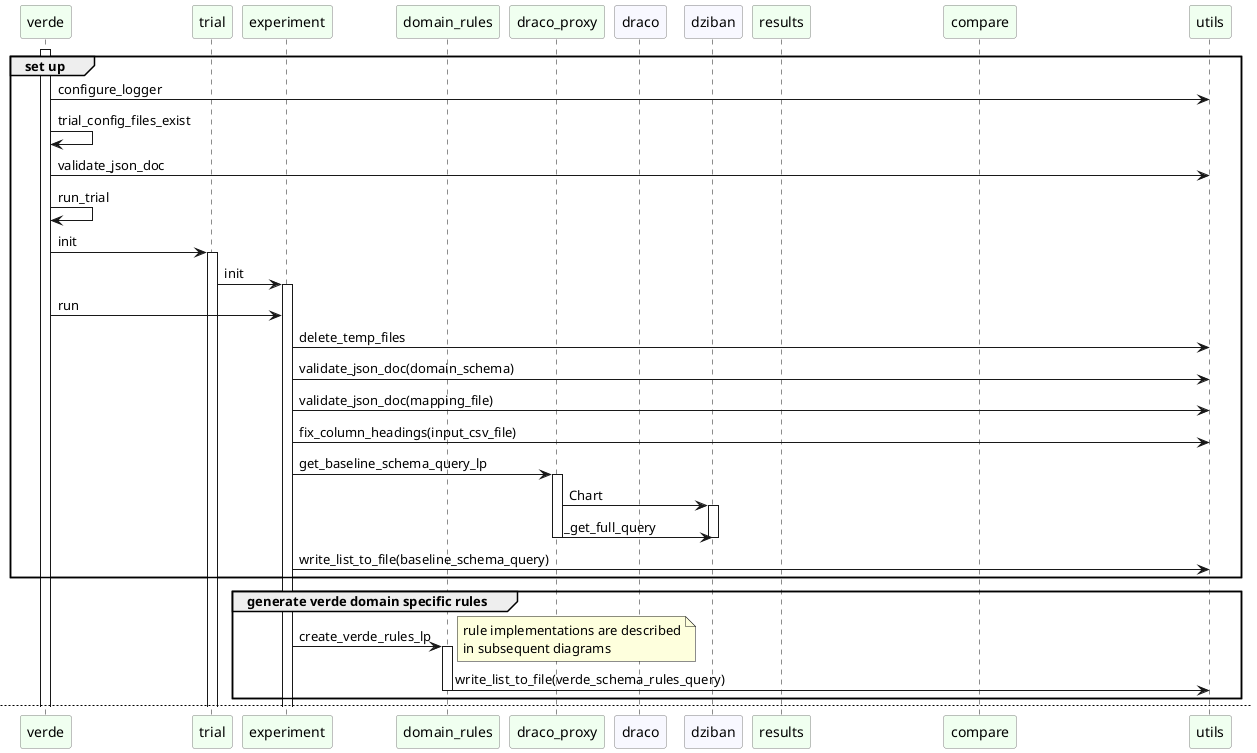 @startuml
skinparam shadowing false

skinparam ParticipantBorderColor gray

participant verde [[https://github.com/trubens71/verde/blob/master/scripts/verde.py]] #Honeydew
participant trial #Honeydew
participant experiment #Honeydew
participant domain_rules #Honeydew
participant draco_proxy #Honeydew
participant draco #GhostWhite
participant dziban #GhostWhite
participant results #Honeydew
participant compare #Honeydew
participant utils #Honeydew

group set up
activate verde
verde->utils: configure_logger
verde->verde: trial_config_files_exist
verde->utils: validate_json_doc
verde->verde: run_trial
verde->trial: init
activate trial
trial->experiment: init
activate experiment
verde->experiment: run
experiment->utils: delete_temp_files
experiment->utils: validate_json_doc(domain_schema)
experiment->utils: validate_json_doc(mapping_file)
experiment->utils: fix_column_headings(input_csv_file)
experiment->draco_proxy: get_baseline_schema_query_lp
activate draco_proxy
draco_proxy->dziban: Chart
activate dziban
draco_proxy->dziban: _get_full_query
deactivate dziban
deactivate draco_proxy
experiment->utils: write_list_to_file(baseline_schema_query)
end

group generate verde domain specific rules
experiment->domain_rules: create_verde_rules_lp
activate domain_rules
note right
rule implementations are described
in subsequent diagrams
end note
domain_rules->utils: write_list_to_file(verde_schema_rules_query)
deactivate domain_rules
end

newpage

group get baseline draco visualisations
experiment->results: get_vis_results(baseline_schema_query_lp)
activate results
results->results: get_lp_files
note right: from Draco config files
results->results: write_full_lp
results->utils: write_list_to_file(baseline_full_lp)
results->draco_proxy: run_draco
activate draco_proxy
draco_proxy->draco: run
activate draco
deactivate draco
deactivate draco_proxy
results->results: write_results_json
results->draco_proxy: get_vega_lite_spec
activate draco_proxy
draco_proxy->draco: as_vl
activate draco
draco->draco: asp2vl
deactivate draco
deactivate draco_proxy
results->results: write_results_vegalite
deactivate results
end

newpage

group get verde enhanced visualisations (similar pattern to above)
experiment->results: get_vis_results(verde_schema_rules_query_lp)
activate results
note right: now with verde rules
results->results: get_overridden_lp_files
note left
verde overrides some
draco baseline constraints
end note
results->results: write_full_lp
results->utils: write_list_to_file(verde_full_lp)
note left: now with verde rules
results->draco_proxy: run_draco
activate draco_proxy
activate draco
draco_proxy->draco: run
deactivate draco
deactivate draco_proxy
results->results: write_results_json
activate draco_proxy
results->draco_proxy: get_vega_lite_spec
activate draco
draco_proxy->draco: as_vl
draco->draco: asp2vl
deactivate draco
deactivate draco_proxy
results->results: write_results_vegalite
deactivate results
end

group analyse results
experiment->results: make_vegalite_concat
activate results
results->utils: validate_json_doc(vegalite_concat)
note left
validate results against
vega-lite schema
end note
results->compare: compare_baseline_to_verde
activate compare
compare->compare: compare_specs
compare->compare: create_exploratory_visualisation
deactivate compare
deactivate results
deactivate experiment
verde->trial: exec_regression_test
note right: compare all output files to previous good run
deactivate verde
end

@enduml

